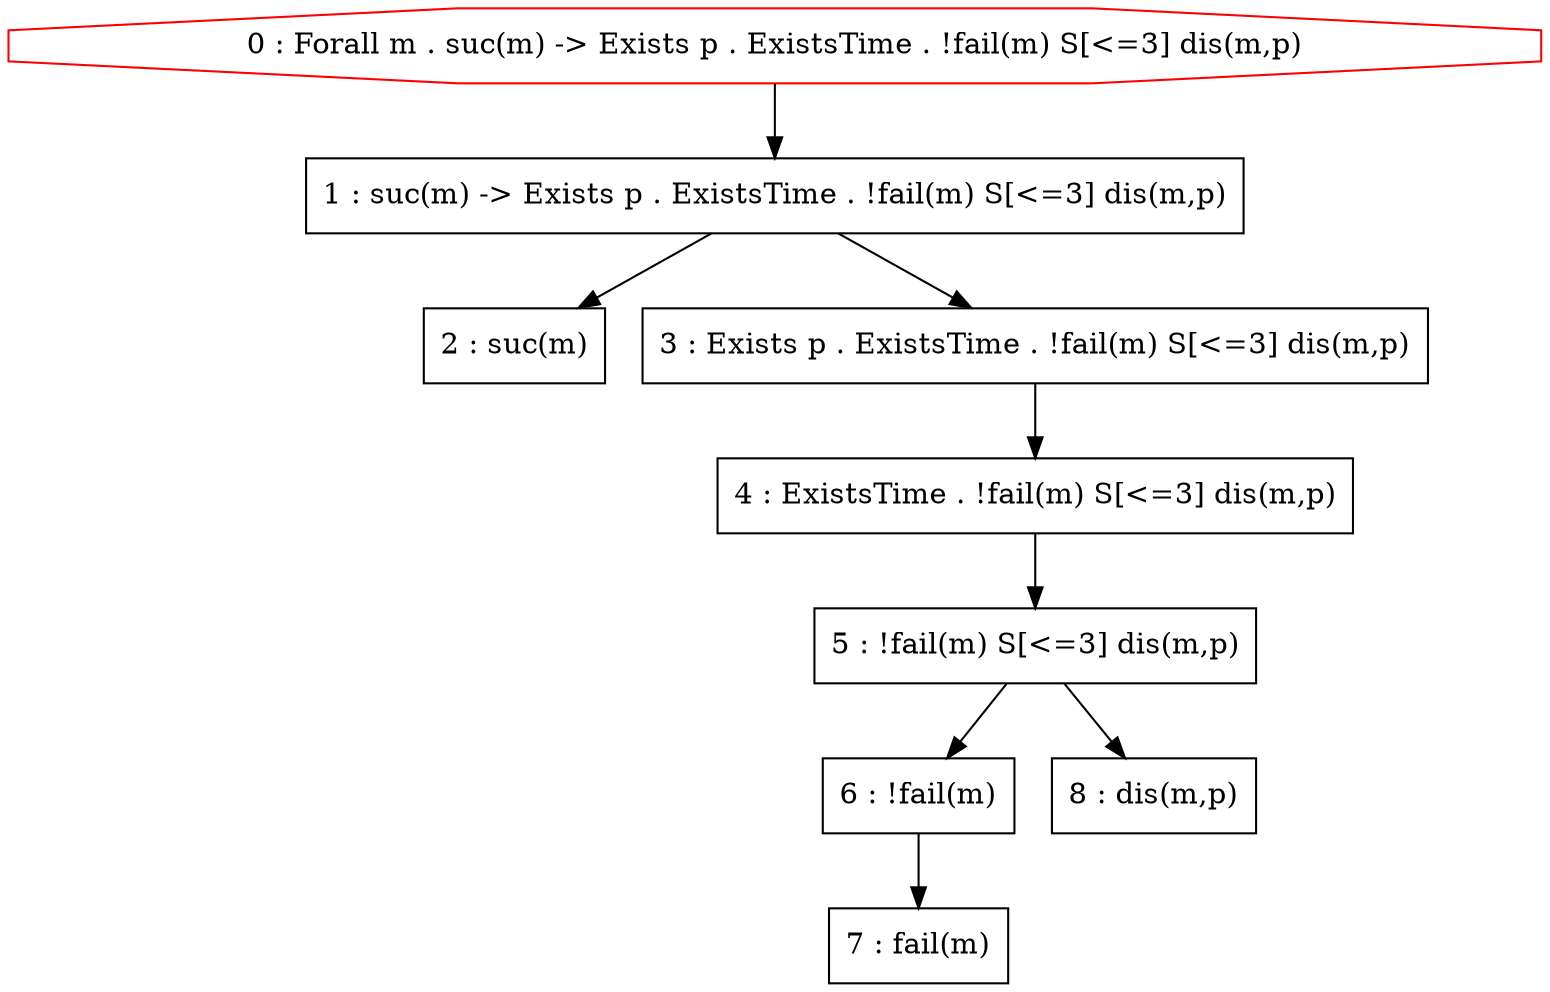 digraph G {
  0 [shape=octagon, color=red, label="0 : Forall m . suc(m) -> Exists p . ExistsTime . !fail(m) S[<=3] dis(m,p)"]
  1 [shape=box, label="1 : suc(m) -> Exists p . ExistsTime . !fail(m) S[<=3] dis(m,p)"]
  2 [shape=box, label="2 : suc(m)"]
  3 [shape=box, label="3 : Exists p . ExistsTime . !fail(m) S[<=3] dis(m,p)"]
  4 [shape=box, label="4 : ExistsTime . !fail(m) S[<=3] dis(m,p)"]
  5 [shape=box, label="5 : !fail(m) S[<=3] dis(m,p)"]
  6 [shape=box, label="6 : !fail(m)"]
  7 [shape=box, label="7 : fail(m)"]
  6 -> 7
  8 [shape=box, label="8 : dis(m,p)"]
  5 -> 6
  5 -> 8
  4 -> 5
  3 -> 4
  1 -> 2
  1 -> 3
  0 -> 1
}
